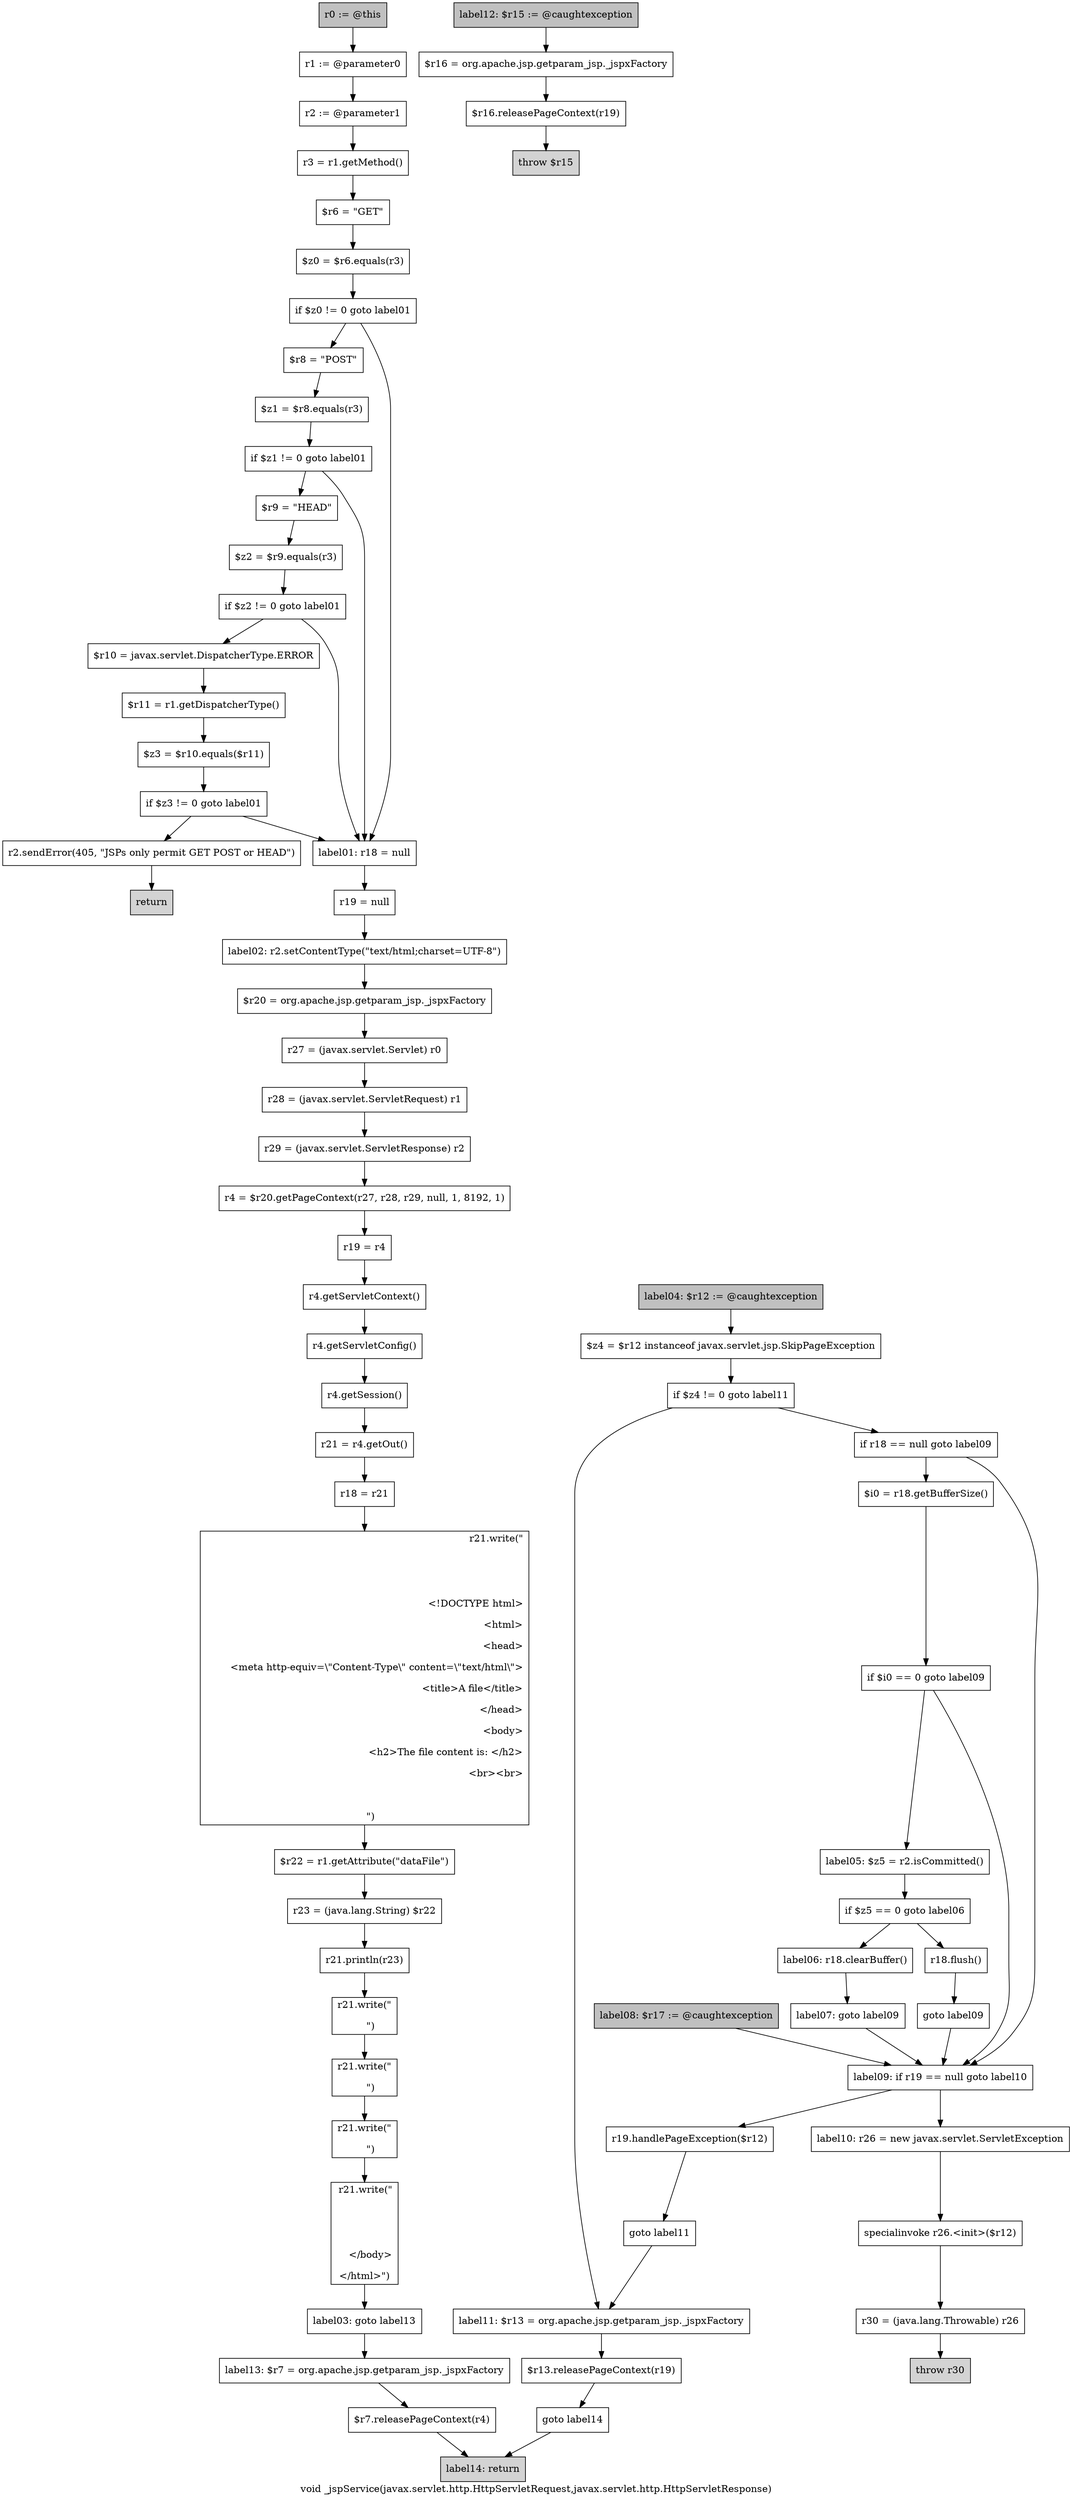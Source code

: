 digraph "void _jspService(javax.servlet.http.HttpServletRequest,javax.servlet.http.HttpServletResponse)" {
    label="void _jspService(javax.servlet.http.HttpServletRequest,javax.servlet.http.HttpServletResponse)";
    node [shape=box];
    "0" [style=filled,fillcolor=gray,label="r0 := @this",];
    "1" [label="r1 := @parameter0",];
    "0"->"1";
    "2" [label="r2 := @parameter1",];
    "1"->"2";
    "3" [label="r3 = r1.getMethod()",];
    "2"->"3";
    "4" [label="$r6 = \"GET\"",];
    "3"->"4";
    "5" [label="$z0 = $r6.equals(r3)",];
    "4"->"5";
    "6" [label="if $z0 != 0 goto label01",];
    "5"->"6";
    "7" [label="$r8 = \"POST\"",];
    "6"->"7";
    "19" [label="label01: r18 = null",];
    "6"->"19";
    "8" [label="$z1 = $r8.equals(r3)",];
    "7"->"8";
    "9" [label="if $z1 != 0 goto label01",];
    "8"->"9";
    "10" [label="$r9 = \"HEAD\"",];
    "9"->"10";
    "9"->"19";
    "11" [label="$z2 = $r9.equals(r3)",];
    "10"->"11";
    "12" [label="if $z2 != 0 goto label01",];
    "11"->"12";
    "13" [label="$r10 = javax.servlet.DispatcherType.ERROR",];
    "12"->"13";
    "12"->"19";
    "14" [label="$r11 = r1.getDispatcherType()",];
    "13"->"14";
    "15" [label="$z3 = $r10.equals($r11)",];
    "14"->"15";
    "16" [label="if $z3 != 0 goto label01",];
    "15"->"16";
    "17" [label="r2.sendError(405, \"JSPs only permit GET POST or HEAD\")",];
    "16"->"17";
    "16"->"19";
    "18" [style=filled,fillcolor=lightgray,label="return",];
    "17"->"18";
    "20" [label="r19 = null",];
    "19"->"20";
    "21" [label="label02: r2.setContentType(\"text/html;charset=UTF-8\")",];
    "20"->"21";
    "22" [label="$r20 = org.apache.jsp.getparam_jsp._jspxFactory",];
    "21"->"22";
    "23" [label="r27 = (javax.servlet.Servlet) r0",];
    "22"->"23";
    "24" [label="r28 = (javax.servlet.ServletRequest) r1",];
    "23"->"24";
    "25" [label="r29 = (javax.servlet.ServletResponse) r2",];
    "24"->"25";
    "26" [label="r4 = $r20.getPageContext(r27, r28, r29, null, 1, 8192, 1)",];
    "25"->"26";
    "27" [label="r19 = r4",];
    "26"->"27";
    "28" [label="r4.getServletContext()",];
    "27"->"28";
    "29" [label="r4.getServletConfig()",];
    "28"->"29";
    "30" [label="r4.getSession()",];
    "29"->"30";
    "31" [label="r21 = r4.getOut()",];
    "30"->"31";
    "32" [label="r18 = r21",];
    "31"->"32";
    "33" [label="r21.write(\"\r\n\r\n\r\n<!DOCTYPE html>\r\n<html>\r\n    <head>\r\n        <meta http-equiv=\\\"Content-Type\\\" content=\\\"text/html\\\">\r\n        <title>A file</title>\r\n    </head>\r\n    <body>\r\n    <h2>The file content is: </h2>\r\n    <br><br>\r\n\r\n    \")",];
    "32"->"33";
    "34" [label="$r22 = r1.getAttribute(\"dataFile\")",];
    "33"->"34";
    "35" [label="r23 = (java.lang.String) $r22",];
    "34"->"35";
    "36" [label="r21.println(r23)",];
    "35"->"36";
    "37" [label="r21.write(\"\r\n    \")",];
    "36"->"37";
    "38" [label="r21.write(\"\r\n    \")",];
    "37"->"38";
    "39" [label="r21.write(\"\r\n    \")",];
    "38"->"39";
    "40" [label="r21.write(\"\r\n\r\n\r\n    </body>\r\n</html>\")",];
    "39"->"40";
    "41" [label="label03: goto label13",];
    "40"->"41";
    "69" [label="label13: $r7 = org.apache.jsp.getparam_jsp._jspxFactory",];
    "41"->"69";
    "42" [style=filled,fillcolor=gray,label="label04: $r12 := @caughtexception",];
    "43" [label="$z4 = $r12 instanceof javax.servlet.jsp.SkipPageException",];
    "42"->"43";
    "44" [label="if $z4 != 0 goto label11",];
    "43"->"44";
    "45" [label="if r18 == null goto label09",];
    "44"->"45";
    "62" [label="label11: $r13 = org.apache.jsp.getparam_jsp._jspxFactory",];
    "44"->"62";
    "46" [label="$i0 = r18.getBufferSize()",];
    "45"->"46";
    "55" [label="label09: if r19 == null goto label10",];
    "45"->"55";
    "47" [label="if $i0 == 0 goto label09",];
    "46"->"47";
    "48" [label="label05: $z5 = r2.isCommitted()",];
    "47"->"48";
    "47"->"55";
    "49" [label="if $z5 == 0 goto label06",];
    "48"->"49";
    "50" [label="r18.flush()",];
    "49"->"50";
    "52" [label="label06: r18.clearBuffer()",];
    "49"->"52";
    "51" [label="goto label09",];
    "50"->"51";
    "51"->"55";
    "53" [label="label07: goto label09",];
    "52"->"53";
    "53"->"55";
    "54" [style=filled,fillcolor=gray,label="label08: $r17 := @caughtexception",];
    "54"->"55";
    "56" [label="r19.handlePageException($r12)",];
    "55"->"56";
    "58" [label="label10: r26 = new javax.servlet.ServletException",];
    "55"->"58";
    "57" [label="goto label11",];
    "56"->"57";
    "57"->"62";
    "59" [label="specialinvoke r26.<init>($r12)",];
    "58"->"59";
    "60" [label="r30 = (java.lang.Throwable) r26",];
    "59"->"60";
    "61" [style=filled,fillcolor=lightgray,label="throw r30",];
    "60"->"61";
    "63" [label="$r13.releasePageContext(r19)",];
    "62"->"63";
    "64" [label="goto label14",];
    "63"->"64";
    "71" [style=filled,fillcolor=lightgray,label="label14: return",];
    "64"->"71";
    "65" [style=filled,fillcolor=gray,label="label12: $r15 := @caughtexception",];
    "66" [label="$r16 = org.apache.jsp.getparam_jsp._jspxFactory",];
    "65"->"66";
    "67" [label="$r16.releasePageContext(r19)",];
    "66"->"67";
    "68" [style=filled,fillcolor=lightgray,label="throw $r15",];
    "67"->"68";
    "70" [label="$r7.releasePageContext(r4)",];
    "69"->"70";
    "70"->"71";
}
